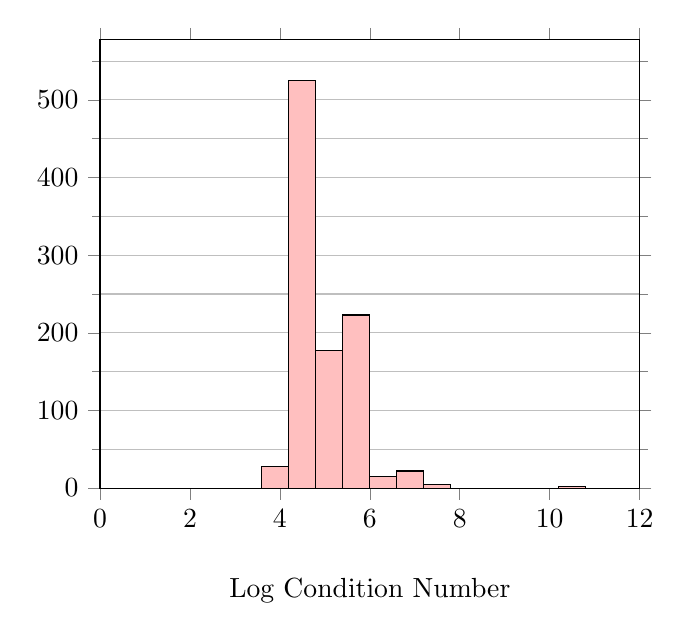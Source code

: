 \begin{tikzpicture}
\begin{axis}[grid=both, minor y tick num=1, yminorgrids=true, tick align=outside, x label style={at={(axis description cs:0.5,-0.18)},anchor=north}, y label style={at={(axis description cs:-0.18,0.5)},rotate=0,anchor=south}, xlabel={Log Condition Number}, xmajorgrids={false}, xmin={0.0}, xmax={12.0}, ymin={0.0}]
    \addplot[ybar interval, mark=none, fill=red!25]
        table[row sep={\\}]
        {
            \\
            0.0  0.0  \\
            0.6  0.0  \\
            1.2  0.0  \\
            1.8  0.0  \\
            2.4  0.0  \\
            3.0  0.0  \\
            3.6  28.0  \\
            4.2  525.0  \\
            4.8  177.0  \\
            5.4  223.0  \\
            6.0  15.0  \\
            6.6  22.0  \\
            7.2  5.0  \\
            7.8  0.0  \\
            8.4  0.0  \\
            9.0  0.0  \\
            9.6  0.0  \\
            10.2  2.0  \\
            10.8  0.0  \\
            11.4  0.0  \\
            12.0  0.0  \\
        }
        ;
\end{axis}
\end{tikzpicture}
